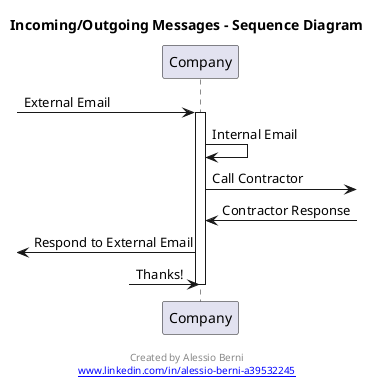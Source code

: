 @startuml Incoming_Outgoing_Messages

title Incoming/Outgoing Messages - Sequence Diagram

'Incoming message
[-> Company: External Email

activate Company

'Internal Message
Company -> Company: Internal Email

'Internal to External Message
Company ->] : Call Contractor

Company<-] : Contractor Response

[<- Company: Respond to External Email

'To create a shorter incoming/outgoing arrow, use a ? in place of ]/[
?-> Company : Thanks!

deactivate Company

footer

	Created by Alessio Berni
	[[www.linkedin.com/in/alessio-berni-a39532245]]
end footer

@enduml